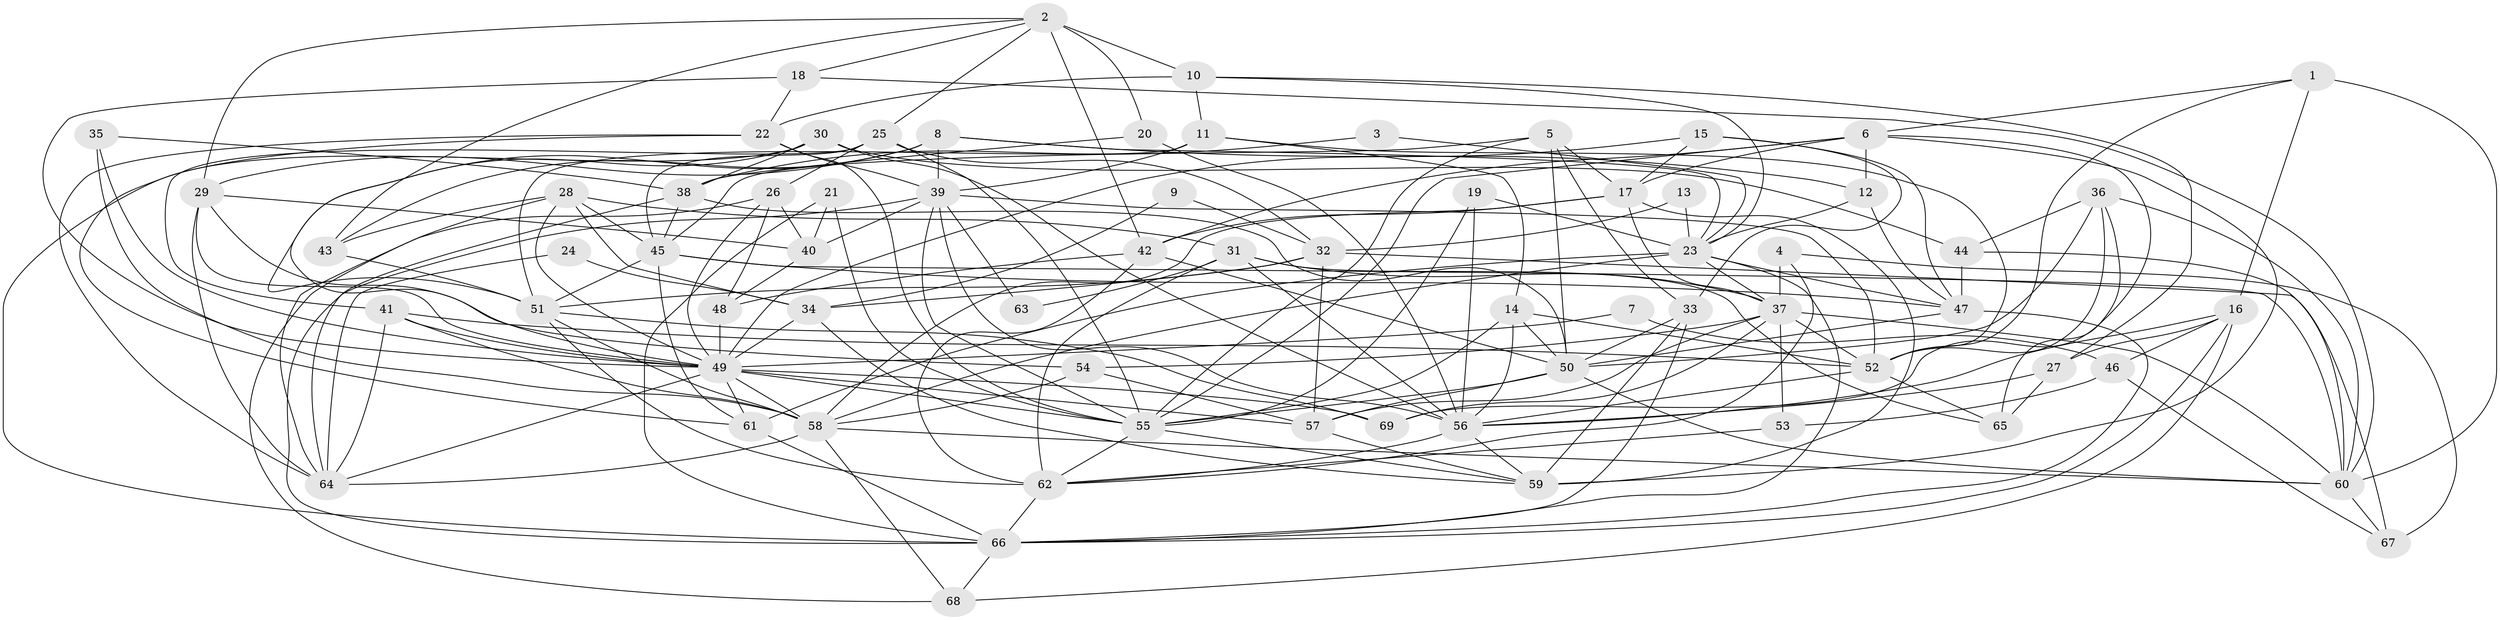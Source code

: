 // original degree distribution, {4: 0.2898550724637681, 6: 0.12318840579710146, 2: 0.15217391304347827, 3: 0.2391304347826087, 5: 0.15217391304347827, 7: 0.028985507246376812, 8: 0.014492753623188406}
// Generated by graph-tools (version 1.1) at 2025/26/03/09/25 03:26:18]
// undirected, 69 vertices, 200 edges
graph export_dot {
graph [start="1"]
  node [color=gray90,style=filled];
  1;
  2;
  3;
  4;
  5;
  6;
  7;
  8;
  9;
  10;
  11;
  12;
  13;
  14;
  15;
  16;
  17;
  18;
  19;
  20;
  21;
  22;
  23;
  24;
  25;
  26;
  27;
  28;
  29;
  30;
  31;
  32;
  33;
  34;
  35;
  36;
  37;
  38;
  39;
  40;
  41;
  42;
  43;
  44;
  45;
  46;
  47;
  48;
  49;
  50;
  51;
  52;
  53;
  54;
  55;
  56;
  57;
  58;
  59;
  60;
  61;
  62;
  63;
  64;
  65;
  66;
  67;
  68;
  69;
  1 -- 6 [weight=1.0];
  1 -- 16 [weight=1.0];
  1 -- 52 [weight=1.0];
  1 -- 60 [weight=1.0];
  2 -- 10 [weight=2.0];
  2 -- 18 [weight=1.0];
  2 -- 20 [weight=1.0];
  2 -- 25 [weight=1.0];
  2 -- 29 [weight=1.0];
  2 -- 42 [weight=1.0];
  2 -- 43 [weight=1.0];
  3 -- 23 [weight=1.0];
  3 -- 38 [weight=1.0];
  4 -- 37 [weight=1.0];
  4 -- 62 [weight=1.0];
  4 -- 67 [weight=1.0];
  5 -- 17 [weight=1.0];
  5 -- 33 [weight=1.0];
  5 -- 45 [weight=1.0];
  5 -- 50 [weight=1.0];
  5 -- 55 [weight=1.0];
  6 -- 12 [weight=1.0];
  6 -- 17 [weight=1.0];
  6 -- 42 [weight=1.0];
  6 -- 55 [weight=1.0];
  6 -- 59 [weight=1.0];
  6 -- 69 [weight=1.0];
  7 -- 46 [weight=1.0];
  7 -- 49 [weight=1.0];
  8 -- 12 [weight=1.0];
  8 -- 23 [weight=1.0];
  8 -- 29 [weight=1.0];
  8 -- 39 [weight=1.0];
  8 -- 43 [weight=1.0];
  8 -- 49 [weight=1.0];
  9 -- 32 [weight=1.0];
  9 -- 34 [weight=1.0];
  10 -- 11 [weight=1.0];
  10 -- 22 [weight=1.0];
  10 -- 23 [weight=1.0];
  10 -- 27 [weight=1.0];
  11 -- 14 [weight=1.0];
  11 -- 39 [weight=1.0];
  11 -- 51 [weight=1.0];
  11 -- 52 [weight=1.0];
  12 -- 23 [weight=1.0];
  12 -- 47 [weight=1.0];
  13 -- 23 [weight=1.0];
  13 -- 32 [weight=1.0];
  14 -- 50 [weight=1.0];
  14 -- 52 [weight=2.0];
  14 -- 55 [weight=1.0];
  14 -- 56 [weight=1.0];
  15 -- 17 [weight=1.0];
  15 -- 33 [weight=1.0];
  15 -- 47 [weight=1.0];
  15 -- 49 [weight=1.0];
  16 -- 27 [weight=1.0];
  16 -- 46 [weight=1.0];
  16 -- 56 [weight=1.0];
  16 -- 66 [weight=1.0];
  16 -- 68 [weight=1.0];
  17 -- 37 [weight=1.0];
  17 -- 42 [weight=1.0];
  17 -- 58 [weight=1.0];
  17 -- 59 [weight=2.0];
  18 -- 22 [weight=1.0];
  18 -- 49 [weight=1.0];
  18 -- 60 [weight=1.0];
  19 -- 23 [weight=1.0];
  19 -- 55 [weight=1.0];
  19 -- 56 [weight=1.0];
  20 -- 38 [weight=1.0];
  20 -- 56 [weight=1.0];
  21 -- 40 [weight=1.0];
  21 -- 55 [weight=1.0];
  21 -- 66 [weight=1.0];
  22 -- 39 [weight=1.0];
  22 -- 55 [weight=1.0];
  22 -- 61 [weight=1.0];
  22 -- 64 [weight=1.0];
  23 -- 37 [weight=1.0];
  23 -- 47 [weight=1.0];
  23 -- 58 [weight=1.0];
  23 -- 61 [weight=1.0];
  23 -- 66 [weight=1.0];
  24 -- 34 [weight=1.0];
  24 -- 64 [weight=1.0];
  25 -- 26 [weight=1.0];
  25 -- 32 [weight=1.0];
  25 -- 41 [weight=1.0];
  25 -- 45 [weight=1.0];
  25 -- 55 [weight=1.0];
  26 -- 40 [weight=1.0];
  26 -- 48 [weight=1.0];
  26 -- 49 [weight=1.0];
  26 -- 68 [weight=1.0];
  27 -- 56 [weight=1.0];
  27 -- 65 [weight=1.0];
  28 -- 31 [weight=1.0];
  28 -- 34 [weight=1.0];
  28 -- 43 [weight=1.0];
  28 -- 45 [weight=1.0];
  28 -- 49 [weight=1.0];
  28 -- 64 [weight=1.0];
  29 -- 40 [weight=1.0];
  29 -- 49 [weight=1.0];
  29 -- 54 [weight=1.0];
  29 -- 64 [weight=1.0];
  30 -- 38 [weight=1.0];
  30 -- 44 [weight=1.0];
  30 -- 51 [weight=1.0];
  30 -- 56 [weight=1.0];
  30 -- 66 [weight=1.0];
  31 -- 37 [weight=1.0];
  31 -- 56 [weight=1.0];
  31 -- 62 [weight=1.0];
  31 -- 63 [weight=1.0];
  31 -- 65 [weight=1.0];
  32 -- 34 [weight=1.0];
  32 -- 51 [weight=1.0];
  32 -- 57 [weight=1.0];
  32 -- 67 [weight=1.0];
  33 -- 50 [weight=1.0];
  33 -- 59 [weight=1.0];
  33 -- 66 [weight=1.0];
  34 -- 49 [weight=1.0];
  34 -- 59 [weight=1.0];
  35 -- 38 [weight=2.0];
  35 -- 49 [weight=1.0];
  35 -- 58 [weight=1.0];
  36 -- 44 [weight=1.0];
  36 -- 50 [weight=1.0];
  36 -- 52 [weight=1.0];
  36 -- 60 [weight=1.0];
  36 -- 65 [weight=1.0];
  37 -- 52 [weight=1.0];
  37 -- 53 [weight=1.0];
  37 -- 54 [weight=1.0];
  37 -- 57 [weight=1.0];
  37 -- 60 [weight=1.0];
  37 -- 69 [weight=1.0];
  38 -- 45 [weight=1.0];
  38 -- 50 [weight=1.0];
  38 -- 64 [weight=1.0];
  39 -- 40 [weight=1.0];
  39 -- 52 [weight=1.0];
  39 -- 55 [weight=1.0];
  39 -- 56 [weight=1.0];
  39 -- 63 [weight=1.0];
  39 -- 66 [weight=1.0];
  40 -- 48 [weight=1.0];
  41 -- 49 [weight=1.0];
  41 -- 52 [weight=1.0];
  41 -- 58 [weight=1.0];
  41 -- 64 [weight=1.0];
  42 -- 48 [weight=1.0];
  42 -- 50 [weight=1.0];
  42 -- 62 [weight=1.0];
  43 -- 51 [weight=1.0];
  44 -- 47 [weight=1.0];
  44 -- 60 [weight=1.0];
  45 -- 47 [weight=1.0];
  45 -- 51 [weight=1.0];
  45 -- 60 [weight=1.0];
  45 -- 61 [weight=1.0];
  46 -- 53 [weight=1.0];
  46 -- 67 [weight=1.0];
  47 -- 50 [weight=1.0];
  47 -- 66 [weight=1.0];
  48 -- 49 [weight=1.0];
  49 -- 55 [weight=1.0];
  49 -- 57 [weight=1.0];
  49 -- 58 [weight=1.0];
  49 -- 61 [weight=1.0];
  49 -- 64 [weight=1.0];
  49 -- 69 [weight=1.0];
  50 -- 55 [weight=1.0];
  50 -- 57 [weight=1.0];
  50 -- 60 [weight=1.0];
  51 -- 58 [weight=1.0];
  51 -- 62 [weight=1.0];
  51 -- 69 [weight=1.0];
  52 -- 56 [weight=1.0];
  52 -- 65 [weight=1.0];
  53 -- 62 [weight=1.0];
  54 -- 57 [weight=1.0];
  54 -- 58 [weight=1.0];
  55 -- 59 [weight=1.0];
  55 -- 62 [weight=1.0];
  56 -- 59 [weight=1.0];
  56 -- 62 [weight=1.0];
  57 -- 59 [weight=1.0];
  58 -- 60 [weight=1.0];
  58 -- 64 [weight=1.0];
  58 -- 68 [weight=1.0];
  60 -- 67 [weight=1.0];
  61 -- 66 [weight=1.0];
  62 -- 66 [weight=1.0];
  66 -- 68 [weight=1.0];
}
